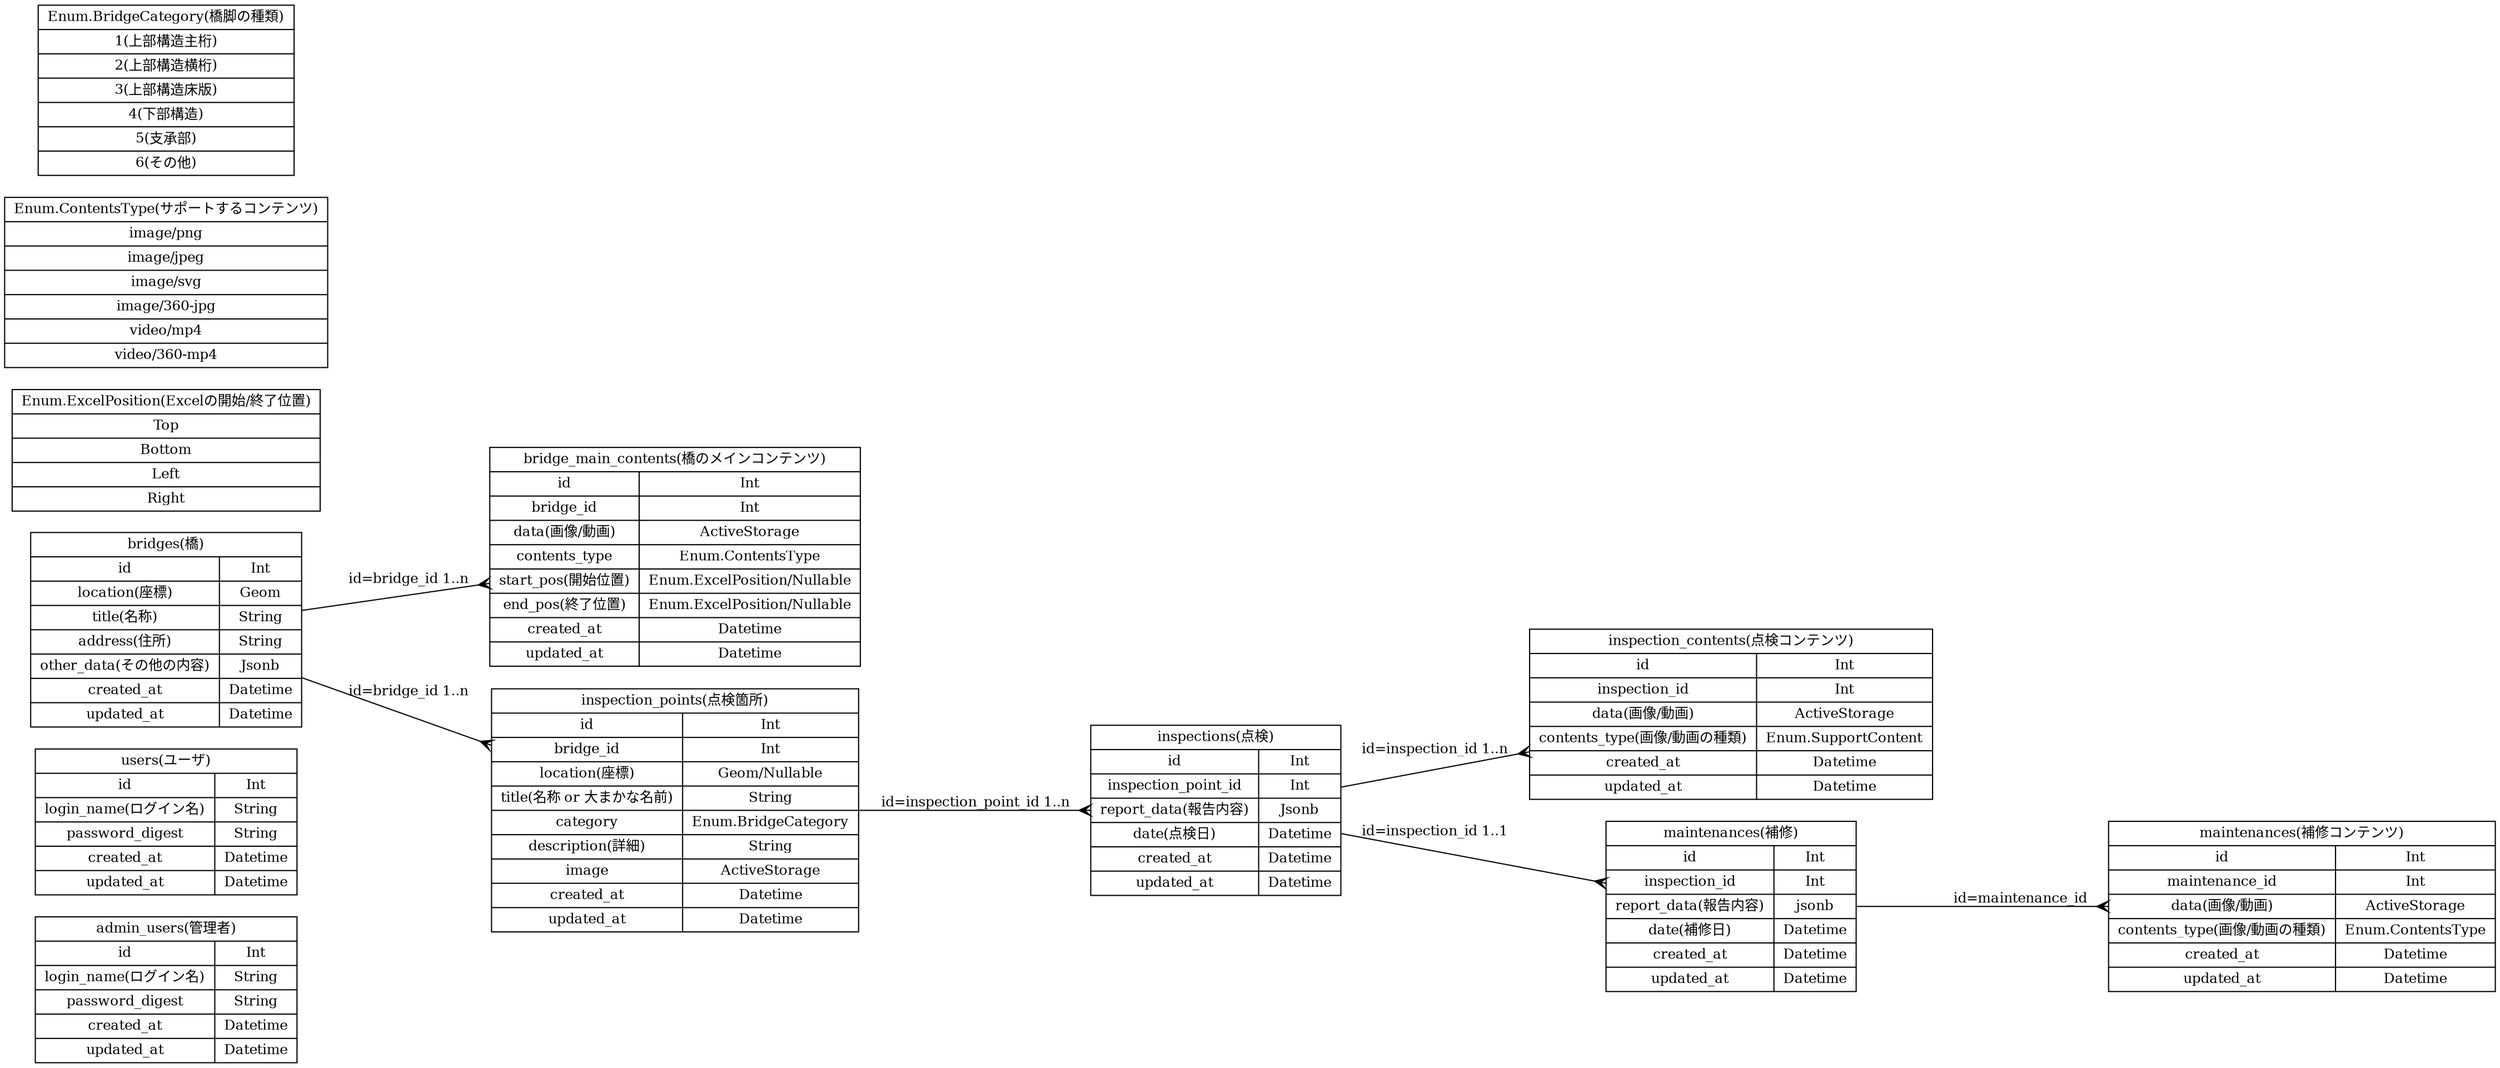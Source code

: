 digraph models {
  // general settings
  graph [rankdir=LR]; // draw graph from left to right
  node [shape=record, fontsize=12, width=3.0]; // fixed font size
  edge [arrowhead=crow, fontsize=12]; // ER diagram

  // nodes
  admin_users [label="admin_users(管理者)|{{id|login_name(ログイン名)|password_digest|created_at|updated_at}|{Int|String|String|Datetime|Datetime}}"];

  users [label="users(ユーザ)|{{id|login_name(ログイン名)|password_digest|created_at|updated_at}|{Int|String|String|Datetime|Datetime}}"];

  bridges [label="bridges(橋)|{{id|location(座標)|title(名称)|address(住所)|other_data(その他の内容)|created_at|updated_at}|{Int|Geom|String|String|Jsonb|Datetime|Datetime}}"];

  bridge_main_contents [label="bridge_main_contents(橋のメインコンテンツ)|{{id|bridge_id|data(画像/動画)|contents_type|start_pos(開始位置)|end_pos(終了位置)|created_at|updated_at}|{Int|Int|ActiveStorage|Enum.ContentsType|Enum.ExcelPosition/Nullable|Enum.ExcelPosition/Nullable|Datetime|Datetime}}"];

  inspection_points [label="inspection_points(点検箇所)|{{id|bridge_id|location(座標)|title(名称 or 大まかな名前)|category|description(詳細)|image|created_at|updated_at}|{Int|Int|Geom/Nullable|String|Enum.BridgeCategory|String|ActiveStorage|Datetime|Datetime}}"]

  inspections [label="inspections(点検)|{{id|inspection_point_id|report_data(報告内容)|date(点検日)|created_at|updated_at}|{Int|Int|Jsonb|Datetime|Datetime|Datetime}}"];

  inspection_contents [label="inspection_contents(点検コンテンツ)|{{id|inspection_id|data(画像/動画)|contents_type(画像/動画の種類)|created_at|updated_at}|{Int|Int|ActiveStorage|Enum.SupportContent|Datetime|Datetime}}"];

  maintenances [label="maintenances(補修)|{{id|inspection_id|report_data(報告内容)|date(補修日)|created_at|updated_at}|{Int|Int|jsonb|Datetime|Datetime|Datetime}}"]

  maintenance_contents [label="maintenances(補修コンテンツ)|{{id|maintenance_id|data(画像/動画)|contents_type(画像/動画の種類)|created_at|updated_at}|{Int|Int|ActiveStorage|Enum.ContentsType|Datetime|Datetime}}"]

  // enum
  enum_position [label="Enum.ExcelPosition(Excelの開始/終了位置)|{{Top|Bottom|Left|Right}}"];
  enum_support_contents [label="Enum.ContentsType(サポートするコンテンツ)|{{image/png|image/jpeg|image/svg|image/360-jpg|video/mp4|video/360-mp4}}"];
  enum_bridge_category [label="Enum.BridgeCategory(橋脚の種類)|{{1(上部構造主桁)|2(上部構造横桁)|3(上部構造床版)|4(下部構造)|5(支承部)|6(その他)}}"]

  // edges
  bridges -> bridge_main_contents [label="id=bridge_id 1..n"];
  bridges -> inspection_points [label="id=bridge_id 1..n"];
  inspection_points -> inspections [label="id=inspection_point_id 1..n"];
  inspections -> inspection_contents [label="id=inspection_id 1..n"];
  inspections -> maintenances [label="id=inspection_id 1..1"];
  maintenances -> maintenance_contents [label="id=maintenance_id"];
}